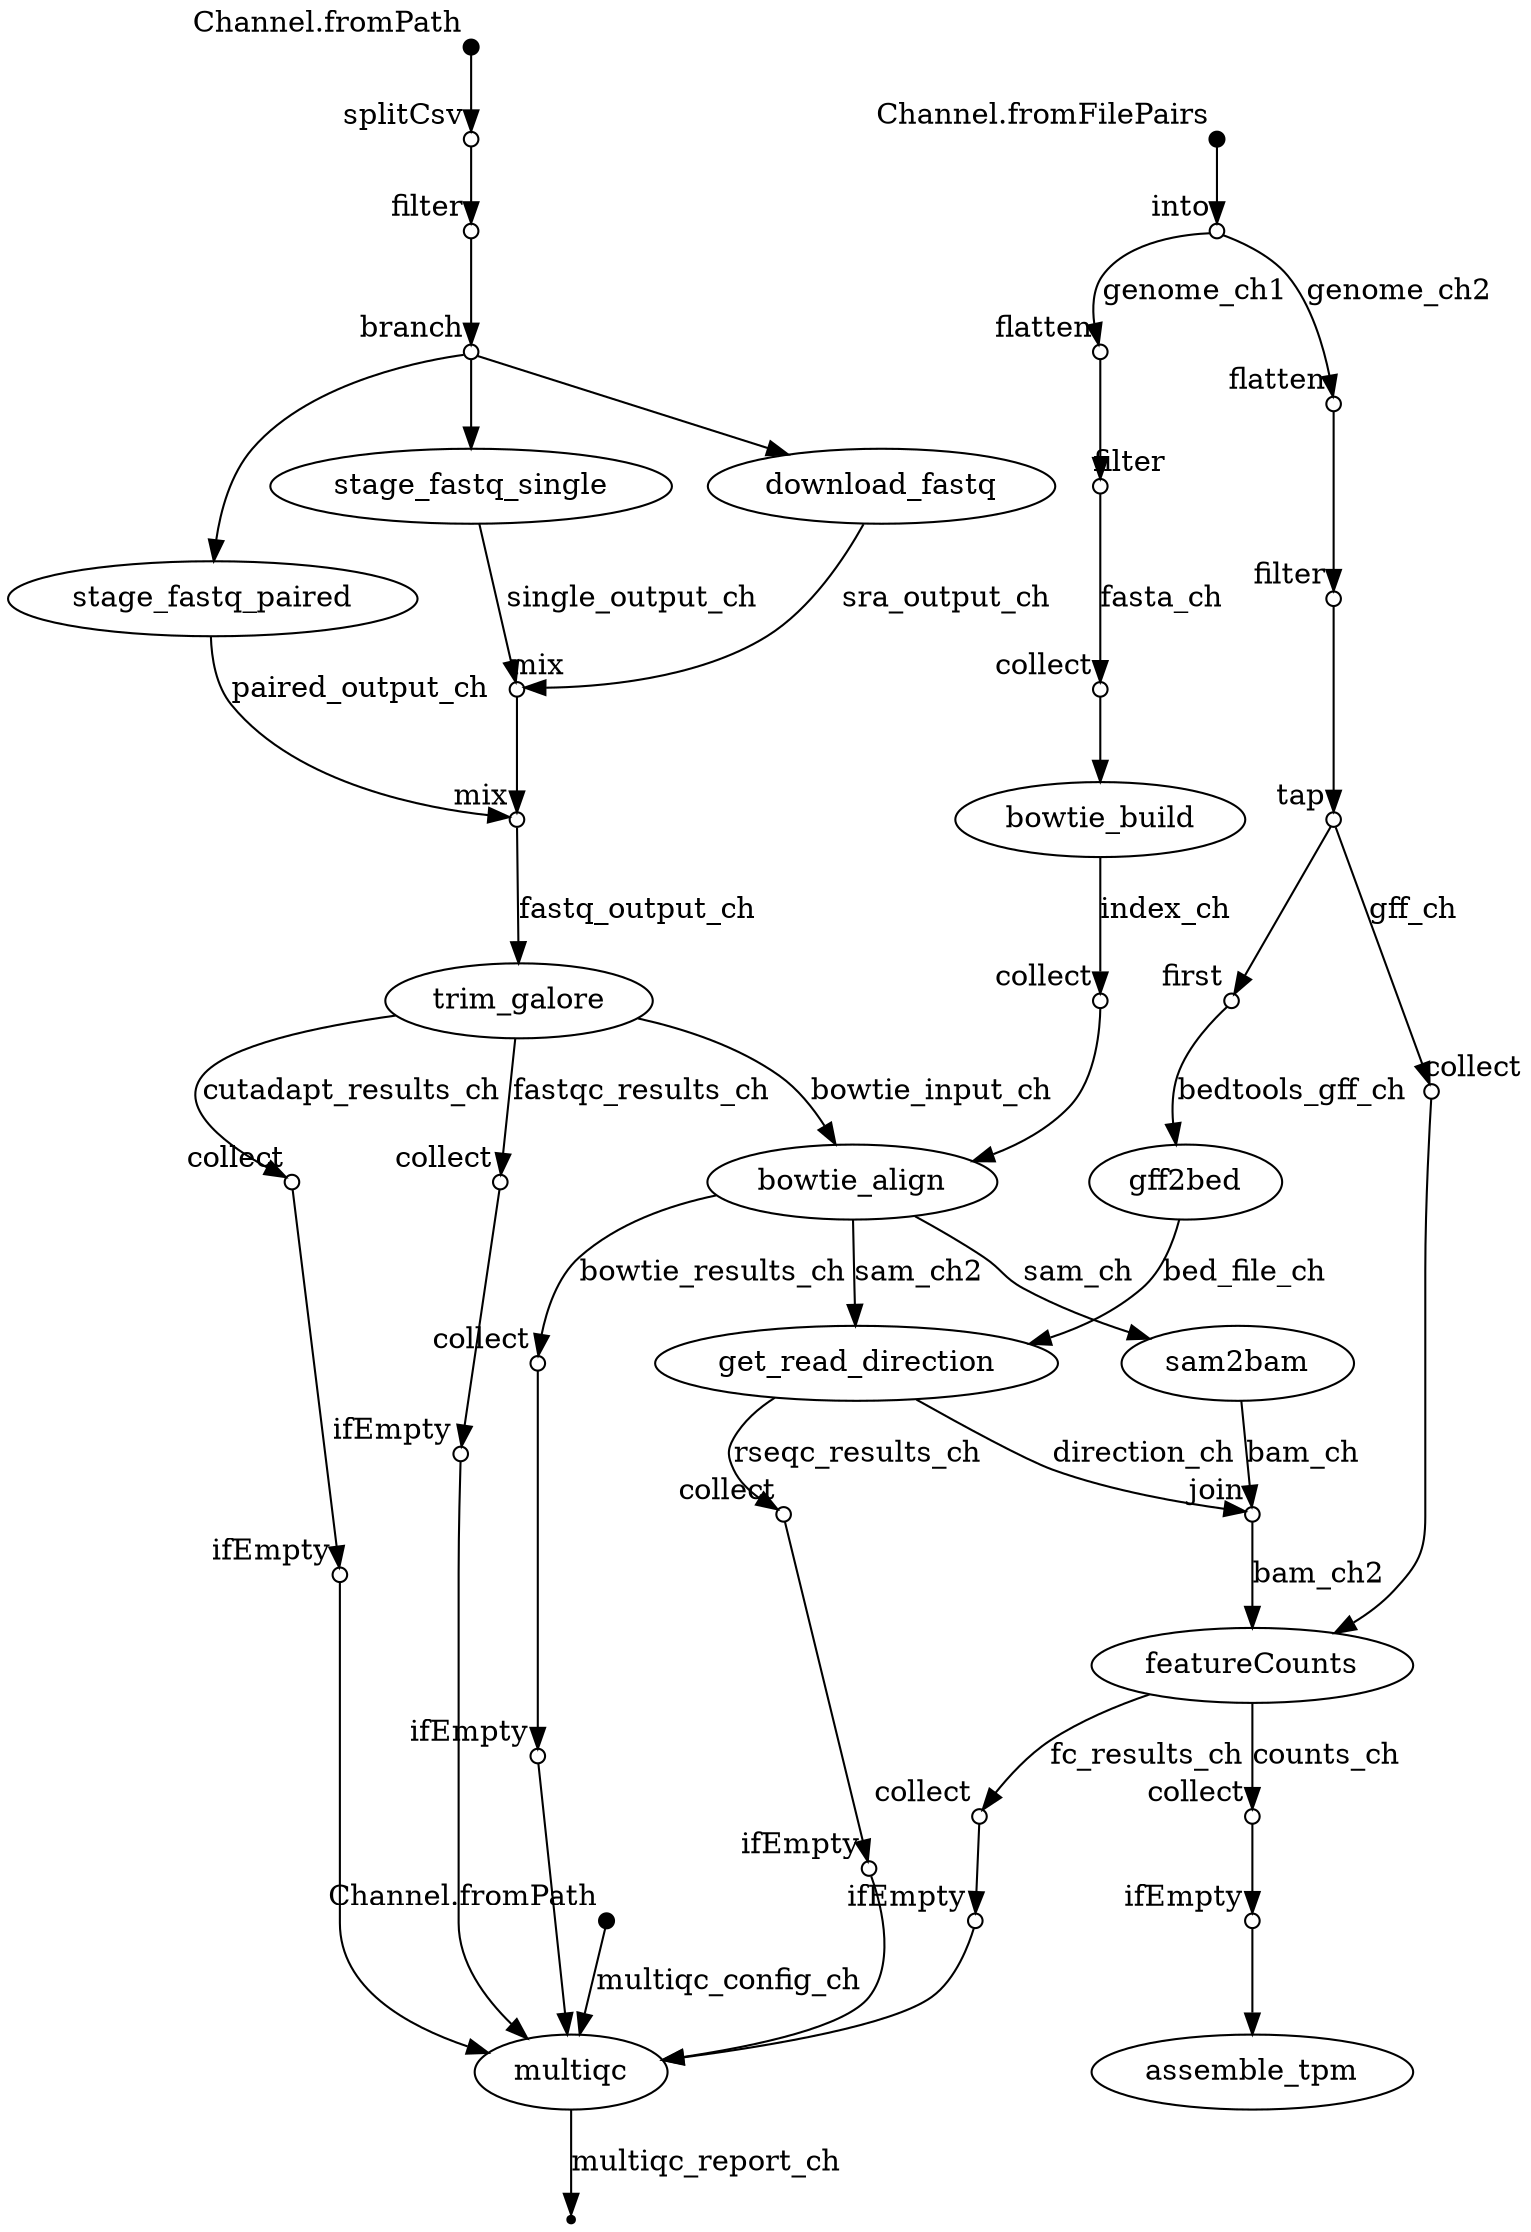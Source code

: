digraph "dag" {
p0 [shape=point,label="",fixedsize=true,width=0.1,xlabel="Channel.fromFilePairs"];
p1 [shape=circle,label="",fixedsize=true,width=0.1,xlabel="into"];
p0 -> p1;

p1 [shape=circle,label="",fixedsize=true,width=0.1,xlabel="into"];
p2 [shape=circle,label="",fixedsize=true,width=0.1,xlabel="flatten"];
p1 -> p2 [label="genome_ch1"];

p1 [shape=circle,label="",fixedsize=true,width=0.1,xlabel="into"];
p4 [shape=circle,label="",fixedsize=true,width=0.1,xlabel="flatten"];
p1 -> p4 [label="genome_ch2"];

p2 [shape=circle,label="",fixedsize=true,width=0.1,xlabel="flatten"];
p3 [shape=circle,label="",fixedsize=true,width=0.1,xlabel="filter"];
p2 -> p3;

p3 [shape=circle,label="",fixedsize=true,width=0.1,xlabel="filter"];
p8 [shape=circle,label="",fixedsize=true,width=0.1,xlabel="collect"];
p3 -> p8 [label="fasta_ch"];

p4 [shape=circle,label="",fixedsize=true,width=0.1,xlabel="flatten"];
p5 [shape=circle,label="",fixedsize=true,width=0.1,xlabel="filter"];
p4 -> p5;

p5 [shape=circle,label="",fixedsize=true,width=0.1,xlabel="filter"];
p6 [shape=circle,label="",fixedsize=true,width=0.1,xlabel="tap"];
p5 -> p6;

p6 [shape=circle,label="",fixedsize=true,width=0.1,xlabel="tap"];
p26 [shape=circle,label="",fixedsize=true,width=0.1,xlabel="collect"];
p6 -> p26 [label="gff_ch"];

p6 [shape=circle,label="",fixedsize=true,width=0.1,xlabel="tap"];
p7 [shape=circle,label="",fixedsize=true,width=0.1,xlabel="first"];
p6 -> p7;

p7 [shape=circle,label="",fixedsize=true,width=0.1,xlabel="first"];
p10 [label="gff2bed"];
p7 -> p10 [label="bedtools_gff_ch"];

p8 [shape=circle,label="",fixedsize=true,width=0.1,xlabel="collect"];
p9 [label="bowtie_build"];
p8 -> p9;

p9 [label="bowtie_build"];
p21 [shape=circle,label="",fixedsize=true,width=0.1,xlabel="collect"];
p9 -> p21 [label="index_ch"];

p10 [label="gff2bed"];
p24 [label="get_read_direction"];
p10 -> p24 [label="bed_file_ch"];

p11 [shape=point,label="",fixedsize=true,width=0.1,xlabel="Channel.fromPath"];
p12 [shape=circle,label="",fixedsize=true,width=0.1,xlabel="splitCsv"];
p11 -> p12;

p12 [shape=circle,label="",fixedsize=true,width=0.1,xlabel="splitCsv"];
p13 [shape=circle,label="",fixedsize=true,width=0.1,xlabel="filter"];
p12 -> p13;

p13 [shape=circle,label="",fixedsize=true,width=0.1,xlabel="filter"];
p14 [shape=circle,label="",fixedsize=true,width=0.1,xlabel="branch"];
p13 -> p14;

p14 [shape=circle,label="",fixedsize=true,width=0.1,xlabel="branch"];
p17 [label="stage_fastq_paired"];
p14 -> p17;

p14 [shape=circle,label="",fixedsize=true,width=0.1,xlabel="branch"];
p16 [label="stage_fastq_single"];
p14 -> p16;

p14 [shape=circle,label="",fixedsize=true,width=0.1,xlabel="branch"];
p15 [label="download_fastq"];
p14 -> p15;

p15 [label="download_fastq"];
p18 [shape=circle,label="",fixedsize=true,width=0.1,xlabel="mix"];
p15 -> p18 [label="sra_output_ch"];

p16 [label="stage_fastq_single"];
p18 [shape=circle,label="",fixedsize=true,width=0.1,xlabel="mix"];
p16 -> p18 [label="single_output_ch"];

p17 [label="stage_fastq_paired"];
p19 [shape=circle,label="",fixedsize=true,width=0.1,xlabel="mix"];
p17 -> p19 [label="paired_output_ch"];

p18 [shape=circle,label="",fixedsize=true,width=0.1,xlabel="mix"];
p19 [shape=circle,label="",fixedsize=true,width=0.1,xlabel="mix"];
p18 -> p19;

p19 [shape=circle,label="",fixedsize=true,width=0.1,xlabel="mix"];
p20 [label="trim_galore"];
p19 -> p20 [label="fastq_output_ch"];

p20 [label="trim_galore"];
p22 [label="bowtie_align"];
p20 -> p22 [label="bowtie_input_ch"];

p20 [label="trim_galore"];
p31 [shape=circle,label="",fixedsize=true,width=0.1,xlabel="collect"];
p20 -> p31 [label="cutadapt_results_ch"];

p20 [label="trim_galore"];
p29 [shape=circle,label="",fixedsize=true,width=0.1,xlabel="collect"];
p20 -> p29 [label="fastqc_results_ch"];

p21 [shape=circle,label="",fixedsize=true,width=0.1,xlabel="collect"];
p22 [label="bowtie_align"];
p21 -> p22;

p22 [label="bowtie_align"];
p23 [label="sam2bam"];
p22 -> p23 [label="sam_ch"];

p22 [label="bowtie_align"];
p24 [label="get_read_direction"];
p22 -> p24 [label="sam_ch2"];

p22 [label="bowtie_align"];
p35 [shape=circle,label="",fixedsize=true,width=0.1,xlabel="collect"];
p22 -> p35 [label="bowtie_results_ch"];

p23 [label="sam2bam"];
p25 [shape=circle,label="",fixedsize=true,width=0.1,xlabel="join"];
p23 -> p25 [label="bam_ch"];

p24 [label="get_read_direction"];
p25 [shape=circle,label="",fixedsize=true,width=0.1,xlabel="join"];
p24 -> p25 [label="direction_ch"];

p24 [label="get_read_direction"];
p33 [shape=circle,label="",fixedsize=true,width=0.1,xlabel="collect"];
p24 -> p33 [label="rseqc_results_ch"];

p25 [shape=circle,label="",fixedsize=true,width=0.1,xlabel="join"];
p27 [label="featureCounts"];
p25 -> p27 [label="bam_ch2"];

p26 [shape=circle,label="",fixedsize=true,width=0.1,xlabel="collect"];
p27 [label="featureCounts"];
p26 -> p27;

p27 [label="featureCounts"];
p37 [shape=circle,label="",fixedsize=true,width=0.1,xlabel="collect"];
p27 -> p37 [label="fc_results_ch"];

p27 [label="featureCounts"];
p41 [shape=circle,label="",fixedsize=true,width=0.1,xlabel="collect"];
p27 -> p41 [label="counts_ch"];

p28 [shape=point,label="",fixedsize=true,width=0.1,xlabel="Channel.fromPath"];
p39 [label="multiqc"];
p28 -> p39 [label="multiqc_config_ch"];

p29 [shape=circle,label="",fixedsize=true,width=0.1,xlabel="collect"];
p30 [shape=circle,label="",fixedsize=true,width=0.1,xlabel="ifEmpty"];
p29 -> p30;

p30 [shape=circle,label="",fixedsize=true,width=0.1,xlabel="ifEmpty"];
p39 [label="multiqc"];
p30 -> p39;

p31 [shape=circle,label="",fixedsize=true,width=0.1,xlabel="collect"];
p32 [shape=circle,label="",fixedsize=true,width=0.1,xlabel="ifEmpty"];
p31 -> p32;

p32 [shape=circle,label="",fixedsize=true,width=0.1,xlabel="ifEmpty"];
p39 [label="multiqc"];
p32 -> p39;

p33 [shape=circle,label="",fixedsize=true,width=0.1,xlabel="collect"];
p34 [shape=circle,label="",fixedsize=true,width=0.1,xlabel="ifEmpty"];
p33 -> p34;

p34 [shape=circle,label="",fixedsize=true,width=0.1,xlabel="ifEmpty"];
p39 [label="multiqc"];
p34 -> p39;

p35 [shape=circle,label="",fixedsize=true,width=0.1,xlabel="collect"];
p36 [shape=circle,label="",fixedsize=true,width=0.1,xlabel="ifEmpty"];
p35 -> p36;

p36 [shape=circle,label="",fixedsize=true,width=0.1,xlabel="ifEmpty"];
p39 [label="multiqc"];
p36 -> p39;

p37 [shape=circle,label="",fixedsize=true,width=0.1,xlabel="collect"];
p38 [shape=circle,label="",fixedsize=true,width=0.1,xlabel="ifEmpty"];
p37 -> p38;

p38 [shape=circle,label="",fixedsize=true,width=0.1,xlabel="ifEmpty"];
p39 [label="multiqc"];
p38 -> p39;

p39 [label="multiqc"];
p40 [shape=point];
p39 -> p40 [label="multiqc_report_ch"];

p41 [shape=circle,label="",fixedsize=true,width=0.1,xlabel="collect"];
p42 [shape=circle,label="",fixedsize=true,width=0.1,xlabel="ifEmpty"];
p41 -> p42;

p42 [shape=circle,label="",fixedsize=true,width=0.1,xlabel="ifEmpty"];
p43 [label="assemble_tpm"];
p42 -> p43;

}
